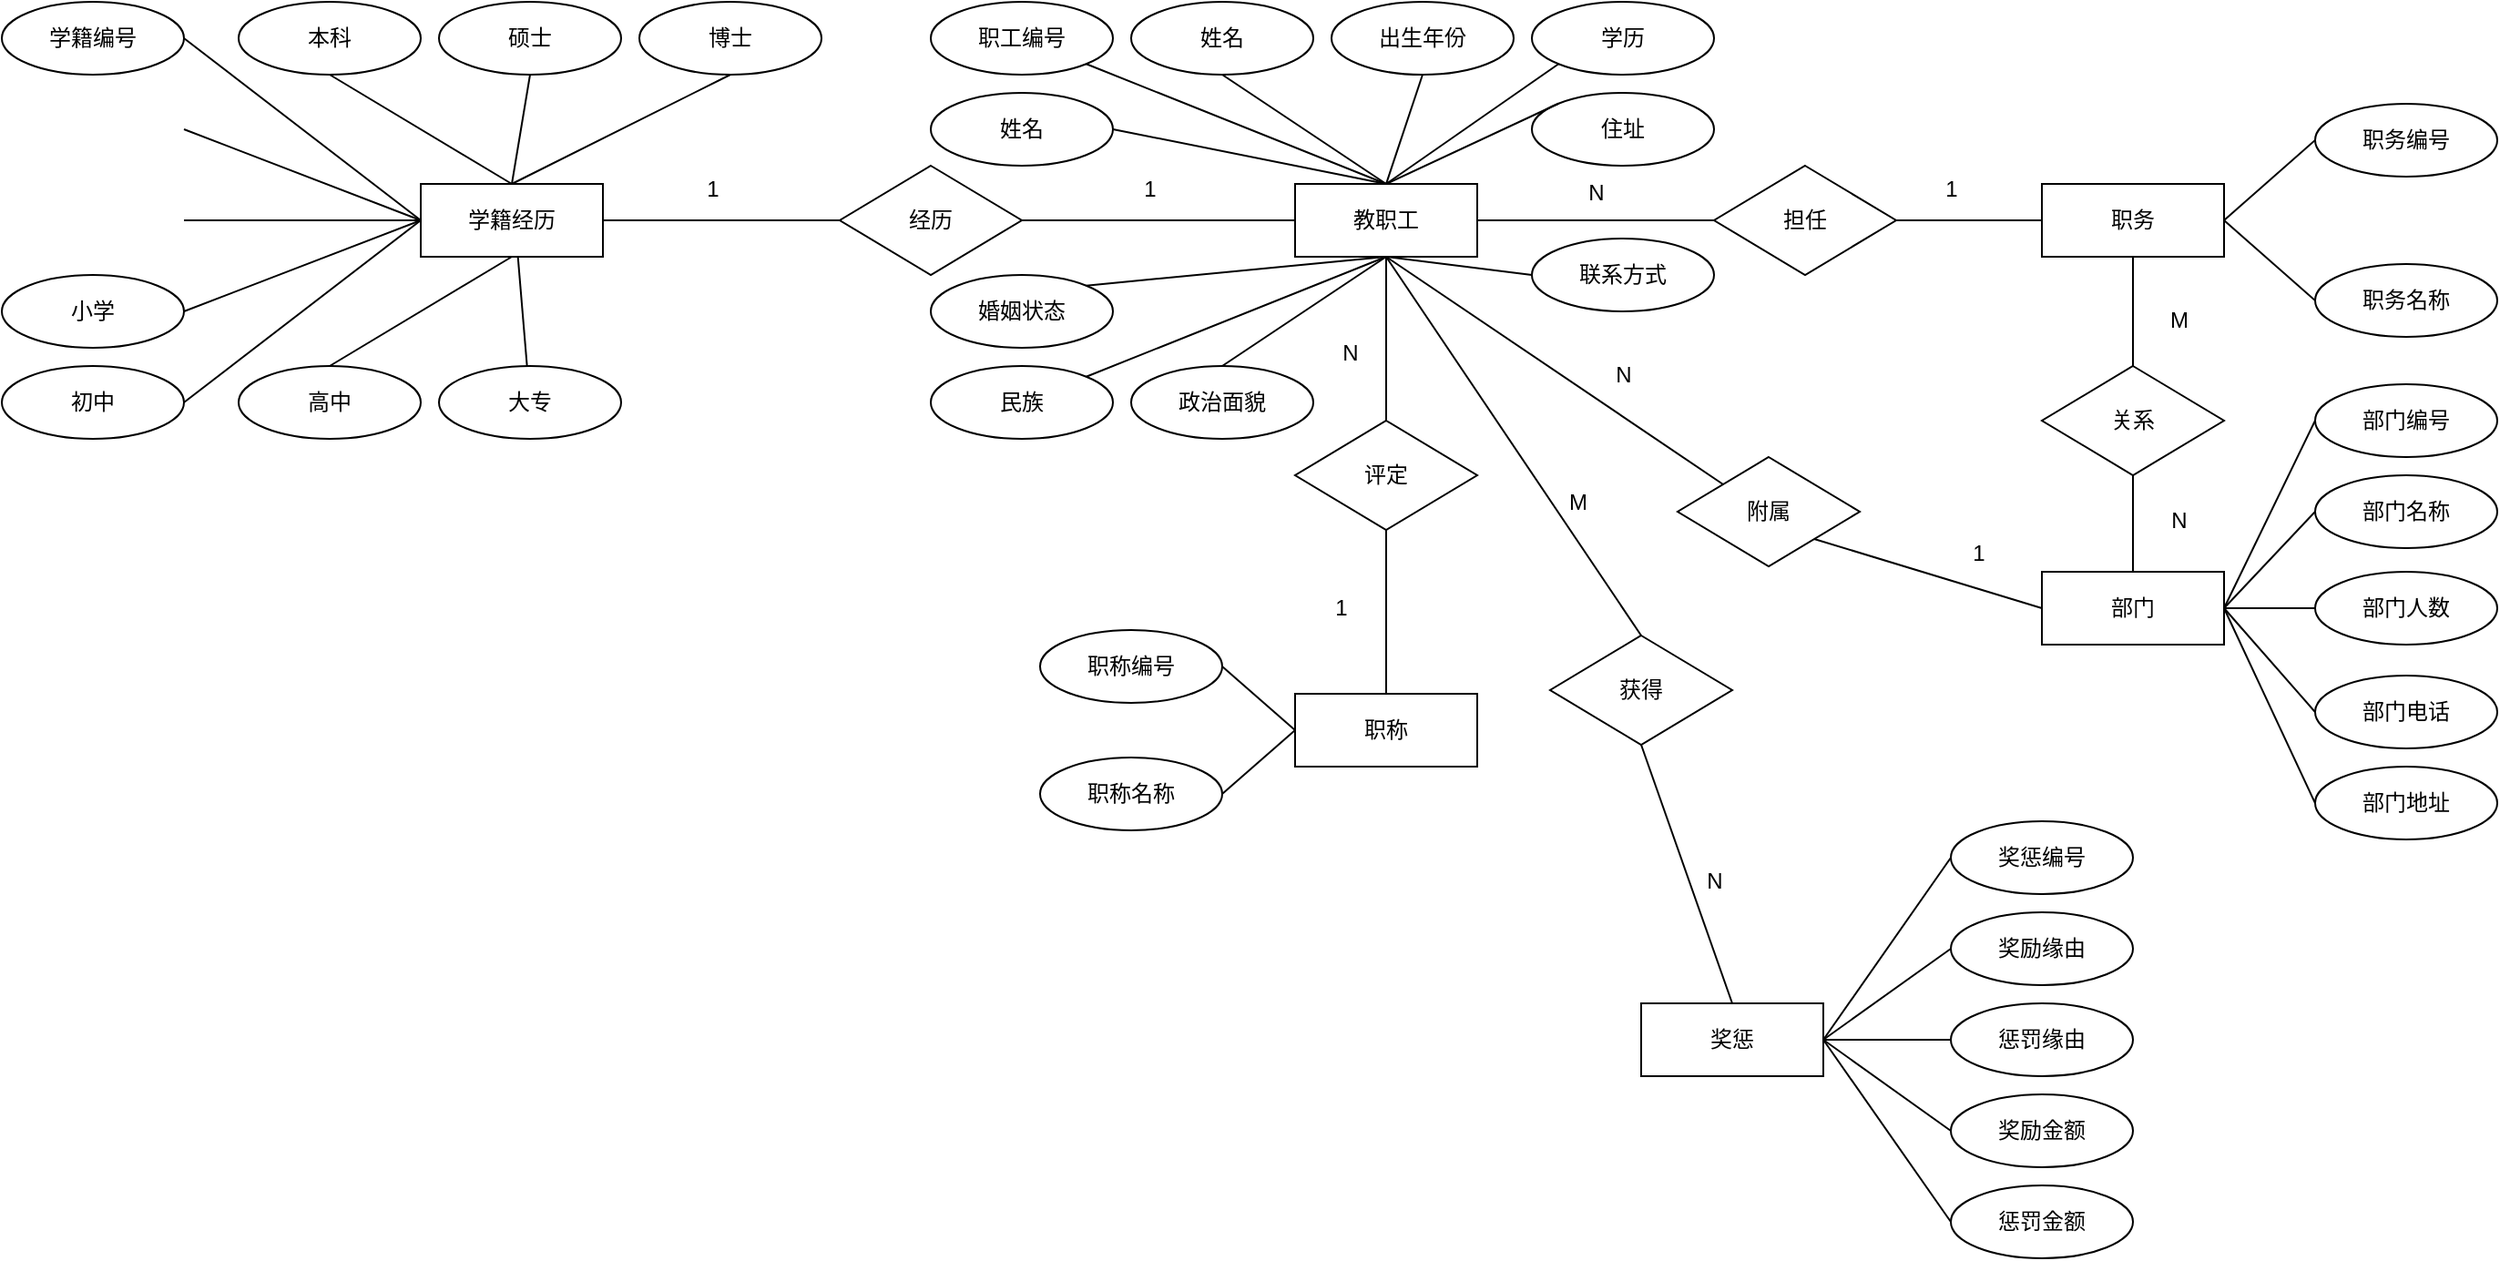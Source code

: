 <mxfile version="21.2.1" type="github">
  <diagram name="第 1 页" id="c6545cDlOgG6l57BLXd9">
    <mxGraphModel dx="1224" dy="723" grid="1" gridSize="10" guides="1" tooltips="1" connect="1" arrows="1" fold="1" page="0" pageScale="1" pageWidth="827" pageHeight="1169" math="0" shadow="0">
      <root>
        <mxCell id="0" />
        <mxCell id="1" parent="0" />
        <mxCell id="wR3M16szGRIk-EZS97ZV-12" style="rounded=0;orthogonalLoop=1;jettySize=auto;html=1;exitX=0.5;exitY=1;exitDx=0;exitDy=0;entryX=0.5;entryY=0;entryDx=0;entryDy=0;endArrow=none;endFill=0;" edge="1" parent="1" source="wR3M16szGRIk-EZS97ZV-1" target="wR3M16szGRIk-EZS97ZV-9">
          <mxGeometry relative="1" as="geometry" />
        </mxCell>
        <mxCell id="wR3M16szGRIk-EZS97ZV-13" style="rounded=0;orthogonalLoop=1;jettySize=auto;html=1;exitX=0.5;exitY=0;exitDx=0;exitDy=0;endArrow=none;endFill=0;" edge="1" parent="1" source="wR3M16szGRIk-EZS97ZV-1" target="wR3M16szGRIk-EZS97ZV-8">
          <mxGeometry relative="1" as="geometry" />
        </mxCell>
        <mxCell id="wR3M16szGRIk-EZS97ZV-14" style="rounded=0;orthogonalLoop=1;jettySize=auto;html=1;exitX=0.5;exitY=0;exitDx=0;exitDy=0;entryX=0.5;entryY=1;entryDx=0;entryDy=0;endArrow=none;endFill=0;" edge="1" parent="1" source="wR3M16szGRIk-EZS97ZV-1" target="wR3M16szGRIk-EZS97ZV-7">
          <mxGeometry relative="1" as="geometry" />
        </mxCell>
        <mxCell id="wR3M16szGRIk-EZS97ZV-15" style="rounded=0;orthogonalLoop=1;jettySize=auto;html=1;exitX=0.5;exitY=0;exitDx=0;exitDy=0;entryX=0.5;entryY=1;entryDx=0;entryDy=0;endArrow=none;endFill=0;" edge="1" parent="1" source="wR3M16szGRIk-EZS97ZV-1" target="wR3M16szGRIk-EZS97ZV-10">
          <mxGeometry relative="1" as="geometry" />
        </mxCell>
        <mxCell id="wR3M16szGRIk-EZS97ZV-16" style="rounded=0;orthogonalLoop=1;jettySize=auto;html=1;exitX=0.5;exitY=0;exitDx=0;exitDy=0;entryX=0.5;entryY=1;entryDx=0;entryDy=0;endArrow=none;endFill=0;" edge="1" parent="1" source="wR3M16szGRIk-EZS97ZV-1" target="wR3M16szGRIk-EZS97ZV-11">
          <mxGeometry relative="1" as="geometry" />
        </mxCell>
        <mxCell id="wR3M16szGRIk-EZS97ZV-1" value="学籍经历" style="whiteSpace=wrap;html=1;align=center;" vertex="1" parent="1">
          <mxGeometry x="260" y="170" width="100" height="40" as="geometry" />
        </mxCell>
        <mxCell id="wR3M16szGRIk-EZS97ZV-2" value="学籍编号" style="ellipse;whiteSpace=wrap;html=1;align=center;" vertex="1" parent="1">
          <mxGeometry x="30" y="70" width="100" height="40" as="geometry" />
        </mxCell>
        <mxCell id="wR3M16szGRIk-EZS97ZV-5" value="小学" style="ellipse;whiteSpace=wrap;html=1;align=center;" vertex="1" parent="1">
          <mxGeometry x="30" y="220" width="100" height="40" as="geometry" />
        </mxCell>
        <mxCell id="wR3M16szGRIk-EZS97ZV-6" value="初中" style="ellipse;whiteSpace=wrap;html=1;align=center;" vertex="1" parent="1">
          <mxGeometry x="30" y="270" width="100" height="40" as="geometry" />
        </mxCell>
        <mxCell id="wR3M16szGRIk-EZS97ZV-7" value="本科" style="ellipse;whiteSpace=wrap;html=1;align=center;" vertex="1" parent="1">
          <mxGeometry x="160" y="70" width="100" height="40" as="geometry" />
        </mxCell>
        <mxCell id="wR3M16szGRIk-EZS97ZV-8" value="大专" style="ellipse;whiteSpace=wrap;html=1;align=center;" vertex="1" parent="1">
          <mxGeometry x="270" y="270" width="100" height="40" as="geometry" />
        </mxCell>
        <mxCell id="wR3M16szGRIk-EZS97ZV-9" value="高中" style="ellipse;whiteSpace=wrap;html=1;align=center;" vertex="1" parent="1">
          <mxGeometry x="160" y="270" width="100" height="40" as="geometry" />
        </mxCell>
        <mxCell id="wR3M16szGRIk-EZS97ZV-10" value="硕士" style="ellipse;whiteSpace=wrap;html=1;align=center;" vertex="1" parent="1">
          <mxGeometry x="270" y="70" width="100" height="40" as="geometry" />
        </mxCell>
        <mxCell id="wR3M16szGRIk-EZS97ZV-11" value="博士" style="ellipse;whiteSpace=wrap;html=1;align=center;" vertex="1" parent="1">
          <mxGeometry x="380" y="70" width="100" height="40" as="geometry" />
        </mxCell>
        <mxCell id="wR3M16szGRIk-EZS97ZV-22" value="" style="endArrow=none;html=1;rounded=0;entryX=0;entryY=0.5;entryDx=0;entryDy=0;exitX=1;exitY=0.5;exitDx=0;exitDy=0;" edge="1" parent="1" source="wR3M16szGRIk-EZS97ZV-2" target="wR3M16szGRIk-EZS97ZV-1">
          <mxGeometry relative="1" as="geometry">
            <mxPoint x="60" y="230" as="sourcePoint" />
            <mxPoint x="220" y="230" as="targetPoint" />
          </mxGeometry>
        </mxCell>
        <mxCell id="wR3M16szGRIk-EZS97ZV-23" value="" style="endArrow=none;html=1;rounded=0;entryX=1;entryY=0.5;entryDx=0;entryDy=0;exitX=0;exitY=0.5;exitDx=0;exitDy=0;" edge="1" parent="1" source="wR3M16szGRIk-EZS97ZV-1" target="wR3M16szGRIk-EZS97ZV-5">
          <mxGeometry relative="1" as="geometry">
            <mxPoint x="360" y="260" as="sourcePoint" />
            <mxPoint x="580" y="200" as="targetPoint" />
          </mxGeometry>
        </mxCell>
        <mxCell id="wR3M16szGRIk-EZS97ZV-24" value="" style="endArrow=none;html=1;rounded=0;entryX=0;entryY=0.5;entryDx=0;entryDy=0;exitX=1;exitY=0.5;exitDx=0;exitDy=0;" edge="1" parent="1" target="wR3M16szGRIk-EZS97ZV-1">
          <mxGeometry relative="1" as="geometry">
            <mxPoint x="130" y="140" as="sourcePoint" />
            <mxPoint x="400" y="240" as="targetPoint" />
          </mxGeometry>
        </mxCell>
        <mxCell id="wR3M16szGRIk-EZS97ZV-25" value="" style="endArrow=none;html=1;rounded=0;entryX=1;entryY=0.5;entryDx=0;entryDy=0;exitX=0;exitY=0.5;exitDx=0;exitDy=0;" edge="1" parent="1" source="wR3M16szGRIk-EZS97ZV-1">
          <mxGeometry relative="1" as="geometry">
            <mxPoint x="350" y="270" as="sourcePoint" />
            <mxPoint x="130" y="190" as="targetPoint" />
          </mxGeometry>
        </mxCell>
        <mxCell id="wR3M16szGRIk-EZS97ZV-26" value="" style="endArrow=none;html=1;rounded=0;entryX=1;entryY=0.5;entryDx=0;entryDy=0;exitX=0;exitY=0.5;exitDx=0;exitDy=0;" edge="1" parent="1" source="wR3M16szGRIk-EZS97ZV-1" target="wR3M16szGRIk-EZS97ZV-6">
          <mxGeometry relative="1" as="geometry">
            <mxPoint x="390" y="240" as="sourcePoint" />
            <mxPoint x="610" y="180" as="targetPoint" />
          </mxGeometry>
        </mxCell>
        <mxCell id="wR3M16szGRIk-EZS97ZV-27" value="教职工" style="whiteSpace=wrap;html=1;align=center;" vertex="1" parent="1">
          <mxGeometry x="740" y="170" width="100" height="40" as="geometry" />
        </mxCell>
        <mxCell id="wR3M16szGRIk-EZS97ZV-28" value="职工编号" style="ellipse;whiteSpace=wrap;html=1;align=center;" vertex="1" parent="1">
          <mxGeometry x="540" y="70" width="100" height="40" as="geometry" />
        </mxCell>
        <mxCell id="wR3M16szGRIk-EZS97ZV-29" value="姓名" style="ellipse;whiteSpace=wrap;html=1;align=center;" vertex="1" parent="1">
          <mxGeometry x="540" y="120" width="100" height="40" as="geometry" />
        </mxCell>
        <mxCell id="wR3M16szGRIk-EZS97ZV-30" value="出生年份" style="ellipse;whiteSpace=wrap;html=1;align=center;" vertex="1" parent="1">
          <mxGeometry x="760" y="70" width="100" height="40" as="geometry" />
        </mxCell>
        <mxCell id="wR3M16szGRIk-EZS97ZV-31" value="学历" style="ellipse;whiteSpace=wrap;html=1;align=center;" vertex="1" parent="1">
          <mxGeometry x="870" y="70" width="100" height="40" as="geometry" />
        </mxCell>
        <mxCell id="wR3M16szGRIk-EZS97ZV-32" value="姓名" style="ellipse;whiteSpace=wrap;html=1;align=center;" vertex="1" parent="1">
          <mxGeometry x="650" y="70" width="100" height="40" as="geometry" />
        </mxCell>
        <mxCell id="wR3M16szGRIk-EZS97ZV-33" value="民族" style="ellipse;whiteSpace=wrap;html=1;align=center;" vertex="1" parent="1">
          <mxGeometry x="540" y="270" width="100" height="40" as="geometry" />
        </mxCell>
        <mxCell id="wR3M16szGRIk-EZS97ZV-34" value="婚姻状态" style="ellipse;whiteSpace=wrap;html=1;align=center;" vertex="1" parent="1">
          <mxGeometry x="540" y="220" width="100" height="40" as="geometry" />
        </mxCell>
        <mxCell id="wR3M16szGRIk-EZS97ZV-35" value="政治面貌" style="ellipse;whiteSpace=wrap;html=1;align=center;" vertex="1" parent="1">
          <mxGeometry x="650" y="270" width="100" height="40" as="geometry" />
        </mxCell>
        <mxCell id="wR3M16szGRIk-EZS97ZV-36" value="住址" style="ellipse;whiteSpace=wrap;html=1;align=center;" vertex="1" parent="1">
          <mxGeometry x="870" y="120" width="100" height="40" as="geometry" />
        </mxCell>
        <mxCell id="wR3M16szGRIk-EZS97ZV-37" value="联系方式" style="ellipse;whiteSpace=wrap;html=1;align=center;" vertex="1" parent="1">
          <mxGeometry x="870" y="200" width="100" height="40" as="geometry" />
        </mxCell>
        <mxCell id="wR3M16szGRIk-EZS97ZV-39" value="经历" style="shape=rhombus;perimeter=rhombusPerimeter;whiteSpace=wrap;html=1;align=center;" vertex="1" parent="1">
          <mxGeometry x="490" y="160" width="100" height="60" as="geometry" />
        </mxCell>
        <mxCell id="wR3M16szGRIk-EZS97ZV-40" value="" style="endArrow=none;html=1;rounded=0;exitX=1;exitY=0.5;exitDx=0;exitDy=0;entryX=0;entryY=0.5;entryDx=0;entryDy=0;" edge="1" parent="1" source="wR3M16szGRIk-EZS97ZV-39" target="wR3M16szGRIk-EZS97ZV-27">
          <mxGeometry relative="1" as="geometry">
            <mxPoint x="400" y="239.5" as="sourcePoint" />
            <mxPoint x="560" y="239.5" as="targetPoint" />
          </mxGeometry>
        </mxCell>
        <mxCell id="wR3M16szGRIk-EZS97ZV-41" value="" style="endArrow=none;html=1;rounded=0;exitX=1;exitY=0.5;exitDx=0;exitDy=0;entryX=0;entryY=0.5;entryDx=0;entryDy=0;" edge="1" parent="1" source="wR3M16szGRIk-EZS97ZV-1" target="wR3M16szGRIk-EZS97ZV-39">
          <mxGeometry relative="1" as="geometry">
            <mxPoint x="410" y="249.5" as="sourcePoint" />
            <mxPoint x="570" y="249.5" as="targetPoint" />
          </mxGeometry>
        </mxCell>
        <mxCell id="wR3M16szGRIk-EZS97ZV-42" value="1" style="text;html=1;align=center;verticalAlign=middle;resizable=0;points=[];autosize=1;strokeColor=none;fillColor=none;" vertex="1" parent="1">
          <mxGeometry x="405" y="158" width="30" height="30" as="geometry" />
        </mxCell>
        <mxCell id="wR3M16szGRIk-EZS97ZV-43" value="1" style="text;html=1;align=center;verticalAlign=middle;resizable=0;points=[];autosize=1;strokeColor=none;fillColor=none;" vertex="1" parent="1">
          <mxGeometry x="645" y="158" width="30" height="30" as="geometry" />
        </mxCell>
        <mxCell id="wR3M16szGRIk-EZS97ZV-44" value="" style="endArrow=none;html=1;rounded=0;exitX=1;exitY=0.5;exitDx=0;exitDy=0;entryX=0.5;entryY=0;entryDx=0;entryDy=0;" edge="1" parent="1" source="wR3M16szGRIk-EZS97ZV-29" target="wR3M16szGRIk-EZS97ZV-27">
          <mxGeometry relative="1" as="geometry">
            <mxPoint x="680" y="139.5" as="sourcePoint" />
            <mxPoint x="810" y="139.5" as="targetPoint" />
          </mxGeometry>
        </mxCell>
        <mxCell id="wR3M16szGRIk-EZS97ZV-45" value="" style="endArrow=none;html=1;rounded=0;exitX=1;exitY=1;exitDx=0;exitDy=0;entryX=0.5;entryY=0;entryDx=0;entryDy=0;" edge="1" parent="1" source="wR3M16szGRIk-EZS97ZV-28" target="wR3M16szGRIk-EZS97ZV-27">
          <mxGeometry relative="1" as="geometry">
            <mxPoint x="700" y="139.5" as="sourcePoint" />
            <mxPoint x="830" y="139.5" as="targetPoint" />
          </mxGeometry>
        </mxCell>
        <mxCell id="wR3M16szGRIk-EZS97ZV-46" value="" style="endArrow=none;html=1;rounded=0;exitX=0.5;exitY=1;exitDx=0;exitDy=0;entryX=0.5;entryY=0;entryDx=0;entryDy=0;" edge="1" parent="1" source="wR3M16szGRIk-EZS97ZV-32" target="wR3M16szGRIk-EZS97ZV-27">
          <mxGeometry relative="1" as="geometry">
            <mxPoint x="820" y="139.5" as="sourcePoint" />
            <mxPoint x="950" y="139.5" as="targetPoint" />
          </mxGeometry>
        </mxCell>
        <mxCell id="wR3M16szGRIk-EZS97ZV-47" value="" style="endArrow=none;html=1;rounded=0;exitX=0.5;exitY=1;exitDx=0;exitDy=0;entryX=0.5;entryY=0;entryDx=0;entryDy=0;" edge="1" parent="1" source="wR3M16szGRIk-EZS97ZV-30" target="wR3M16szGRIk-EZS97ZV-27">
          <mxGeometry relative="1" as="geometry">
            <mxPoint x="800" y="139.5" as="sourcePoint" />
            <mxPoint x="930" y="139.5" as="targetPoint" />
          </mxGeometry>
        </mxCell>
        <mxCell id="wR3M16szGRIk-EZS97ZV-48" value="" style="endArrow=none;html=1;rounded=0;exitX=0.5;exitY=0;exitDx=0;exitDy=0;entryX=0;entryY=1;entryDx=0;entryDy=0;" edge="1" parent="1" source="wR3M16szGRIk-EZS97ZV-27" target="wR3M16szGRIk-EZS97ZV-31">
          <mxGeometry relative="1" as="geometry">
            <mxPoint x="860" y="157" as="sourcePoint" />
            <mxPoint x="990" y="157" as="targetPoint" />
          </mxGeometry>
        </mxCell>
        <mxCell id="wR3M16szGRIk-EZS97ZV-49" value="" style="endArrow=none;html=1;rounded=0;exitX=1;exitY=0;exitDx=0;exitDy=0;entryX=0.5;entryY=1;entryDx=0;entryDy=0;" edge="1" parent="1" source="wR3M16szGRIk-EZS97ZV-34" target="wR3M16szGRIk-EZS97ZV-27">
          <mxGeometry relative="1" as="geometry">
            <mxPoint x="660" y="239.5" as="sourcePoint" />
            <mxPoint x="790" y="239.5" as="targetPoint" />
          </mxGeometry>
        </mxCell>
        <mxCell id="wR3M16szGRIk-EZS97ZV-50" value="" style="endArrow=none;html=1;rounded=0;exitX=1;exitY=0;exitDx=0;exitDy=0;entryX=0.5;entryY=1;entryDx=0;entryDy=0;" edge="1" parent="1" source="wR3M16szGRIk-EZS97ZV-33" target="wR3M16szGRIk-EZS97ZV-27">
          <mxGeometry relative="1" as="geometry">
            <mxPoint x="660" y="250" as="sourcePoint" />
            <mxPoint x="790" y="250" as="targetPoint" />
          </mxGeometry>
        </mxCell>
        <mxCell id="wR3M16szGRIk-EZS97ZV-51" value="" style="endArrow=none;html=1;rounded=0;exitX=0.5;exitY=0;exitDx=0;exitDy=0;entryX=0.5;entryY=1;entryDx=0;entryDy=0;" edge="1" parent="1" source="wR3M16szGRIk-EZS97ZV-35" target="wR3M16szGRIk-EZS97ZV-27">
          <mxGeometry relative="1" as="geometry">
            <mxPoint x="700" y="260" as="sourcePoint" />
            <mxPoint x="830" y="260" as="targetPoint" />
          </mxGeometry>
        </mxCell>
        <mxCell id="wR3M16szGRIk-EZS97ZV-52" value="" style="endArrow=none;html=1;rounded=0;exitX=0.5;exitY=0;exitDx=0;exitDy=0;entryX=0;entryY=0;entryDx=0;entryDy=0;" edge="1" parent="1" source="wR3M16szGRIk-EZS97ZV-27" target="wR3M16szGRIk-EZS97ZV-36">
          <mxGeometry relative="1" as="geometry">
            <mxPoint x="780" y="350" as="sourcePoint" />
            <mxPoint x="910" y="350" as="targetPoint" />
          </mxGeometry>
        </mxCell>
        <mxCell id="wR3M16szGRIk-EZS97ZV-53" value="" style="endArrow=none;html=1;rounded=0;exitX=0.5;exitY=1;exitDx=0;exitDy=0;entryX=0;entryY=0.5;entryDx=0;entryDy=0;" edge="1" parent="1" source="wR3M16szGRIk-EZS97ZV-27" target="wR3M16szGRIk-EZS97ZV-37">
          <mxGeometry relative="1" as="geometry">
            <mxPoint x="855" y="170" as="sourcePoint" />
            <mxPoint x="985" y="170" as="targetPoint" />
          </mxGeometry>
        </mxCell>
        <mxCell id="wR3M16szGRIk-EZS97ZV-54" value="职称" style="whiteSpace=wrap;html=1;align=center;" vertex="1" parent="1">
          <mxGeometry x="740" y="450" width="100" height="40" as="geometry" />
        </mxCell>
        <mxCell id="wR3M16szGRIk-EZS97ZV-55" value="职称编号" style="ellipse;whiteSpace=wrap;html=1;align=center;" vertex="1" parent="1">
          <mxGeometry x="600" y="415" width="100" height="40" as="geometry" />
        </mxCell>
        <mxCell id="wR3M16szGRIk-EZS97ZV-56" value="职称名称" style="ellipse;whiteSpace=wrap;html=1;align=center;" vertex="1" parent="1">
          <mxGeometry x="600" y="485" width="100" height="40" as="geometry" />
        </mxCell>
        <mxCell id="wR3M16szGRIk-EZS97ZV-57" value="" style="endArrow=none;html=1;rounded=0;exitX=1;exitY=0.5;exitDx=0;exitDy=0;entryX=0;entryY=0.5;entryDx=0;entryDy=0;" edge="1" parent="1" source="wR3M16szGRIk-EZS97ZV-55" target="wR3M16szGRIk-EZS97ZV-54">
          <mxGeometry relative="1" as="geometry">
            <mxPoint x="680" y="370" as="sourcePoint" />
            <mxPoint x="770" y="310" as="targetPoint" />
          </mxGeometry>
        </mxCell>
        <mxCell id="wR3M16szGRIk-EZS97ZV-58" value="" style="endArrow=none;html=1;rounded=0;exitX=1;exitY=0.5;exitDx=0;exitDy=0;entryX=0;entryY=0.5;entryDx=0;entryDy=0;" edge="1" parent="1" source="wR3M16szGRIk-EZS97ZV-56" target="wR3M16szGRIk-EZS97ZV-54">
          <mxGeometry relative="1" as="geometry">
            <mxPoint x="690" y="610" as="sourcePoint" />
            <mxPoint x="780" y="550" as="targetPoint" />
          </mxGeometry>
        </mxCell>
        <mxCell id="wR3M16szGRIk-EZS97ZV-59" value="评定" style="shape=rhombus;perimeter=rhombusPerimeter;whiteSpace=wrap;html=1;align=center;" vertex="1" parent="1">
          <mxGeometry x="740" y="300" width="100" height="60" as="geometry" />
        </mxCell>
        <mxCell id="wR3M16szGRIk-EZS97ZV-60" value="" style="endArrow=none;html=1;rounded=0;exitX=0.5;exitY=1;exitDx=0;exitDy=0;entryX=0.5;entryY=0;entryDx=0;entryDy=0;" edge="1" parent="1" source="wR3M16szGRIk-EZS97ZV-27" target="wR3M16szGRIk-EZS97ZV-59">
          <mxGeometry relative="1" as="geometry">
            <mxPoint x="790" y="260" as="sourcePoint" />
            <mxPoint x="830" y="295" as="targetPoint" />
          </mxGeometry>
        </mxCell>
        <mxCell id="wR3M16szGRIk-EZS97ZV-61" value="" style="endArrow=none;html=1;rounded=0;exitX=0.5;exitY=1;exitDx=0;exitDy=0;entryX=0.5;entryY=0;entryDx=0;entryDy=0;" edge="1" parent="1" source="wR3M16szGRIk-EZS97ZV-59" target="wR3M16szGRIk-EZS97ZV-54">
          <mxGeometry relative="1" as="geometry">
            <mxPoint x="880" y="410" as="sourcePoint" />
            <mxPoint x="920" y="445" as="targetPoint" />
          </mxGeometry>
        </mxCell>
        <mxCell id="wR3M16szGRIk-EZS97ZV-62" value="N" style="text;html=1;align=center;verticalAlign=middle;resizable=0;points=[];autosize=1;strokeColor=none;fillColor=none;" vertex="1" parent="1">
          <mxGeometry x="755" y="248" width="30" height="30" as="geometry" />
        </mxCell>
        <mxCell id="wR3M16szGRIk-EZS97ZV-63" value="1" style="text;html=1;align=center;verticalAlign=middle;resizable=0;points=[];autosize=1;strokeColor=none;fillColor=none;" vertex="1" parent="1">
          <mxGeometry x="750" y="388" width="30" height="30" as="geometry" />
        </mxCell>
        <mxCell id="wR3M16szGRIk-EZS97ZV-64" value="职务" style="whiteSpace=wrap;html=1;align=center;" vertex="1" parent="1">
          <mxGeometry x="1150" y="170" width="100" height="40" as="geometry" />
        </mxCell>
        <mxCell id="wR3M16szGRIk-EZS97ZV-65" value="担任" style="shape=rhombus;perimeter=rhombusPerimeter;whiteSpace=wrap;html=1;align=center;" vertex="1" parent="1">
          <mxGeometry x="970" y="160" width="100" height="60" as="geometry" />
        </mxCell>
        <mxCell id="wR3M16szGRIk-EZS97ZV-66" value="" style="endArrow=none;html=1;rounded=0;exitX=1;exitY=0.5;exitDx=0;exitDy=0;entryX=0;entryY=0.5;entryDx=0;entryDy=0;" edge="1" parent="1" source="wR3M16szGRIk-EZS97ZV-27" target="wR3M16szGRIk-EZS97ZV-65">
          <mxGeometry relative="1" as="geometry">
            <mxPoint x="1069" y="230" as="sourcePoint" />
            <mxPoint x="1069" y="320" as="targetPoint" />
          </mxGeometry>
        </mxCell>
        <mxCell id="wR3M16szGRIk-EZS97ZV-67" value="" style="endArrow=none;html=1;rounded=0;exitX=1;exitY=0.5;exitDx=0;exitDy=0;entryX=0;entryY=0.5;entryDx=0;entryDy=0;" edge="1" parent="1" source="wR3M16szGRIk-EZS97ZV-65" target="wR3M16szGRIk-EZS97ZV-64">
          <mxGeometry relative="1" as="geometry">
            <mxPoint x="1110" y="278" as="sourcePoint" />
            <mxPoint x="1240" y="278" as="targetPoint" />
          </mxGeometry>
        </mxCell>
        <mxCell id="wR3M16szGRIk-EZS97ZV-68" value="N" style="text;html=1;align=center;verticalAlign=middle;resizable=0;points=[];autosize=1;strokeColor=none;fillColor=none;" vertex="1" parent="1">
          <mxGeometry x="890" y="160" width="30" height="30" as="geometry" />
        </mxCell>
        <mxCell id="wR3M16szGRIk-EZS97ZV-69" value="1" style="text;html=1;align=center;verticalAlign=middle;resizable=0;points=[];autosize=1;strokeColor=none;fillColor=none;" vertex="1" parent="1">
          <mxGeometry x="1085" y="158" width="30" height="30" as="geometry" />
        </mxCell>
        <mxCell id="wR3M16szGRIk-EZS97ZV-70" value="职务编号" style="ellipse;whiteSpace=wrap;html=1;align=center;" vertex="1" parent="1">
          <mxGeometry x="1300" y="126" width="100" height="40" as="geometry" />
        </mxCell>
        <mxCell id="wR3M16szGRIk-EZS97ZV-71" value="职务名称" style="ellipse;whiteSpace=wrap;html=1;align=center;" vertex="1" parent="1">
          <mxGeometry x="1300" y="214" width="100" height="40" as="geometry" />
        </mxCell>
        <mxCell id="wR3M16szGRIk-EZS97ZV-72" value="" style="endArrow=none;html=1;rounded=0;exitX=1;exitY=0.5;exitDx=0;exitDy=0;entryX=0;entryY=0.5;entryDx=0;entryDy=0;" edge="1" parent="1" source="wR3M16szGRIk-EZS97ZV-64" target="wR3M16szGRIk-EZS97ZV-71">
          <mxGeometry relative="1" as="geometry">
            <mxPoint x="1150" y="280" as="sourcePoint" />
            <mxPoint x="1230" y="280" as="targetPoint" />
          </mxGeometry>
        </mxCell>
        <mxCell id="wR3M16szGRIk-EZS97ZV-73" value="" style="endArrow=none;html=1;rounded=0;exitX=1;exitY=0.5;exitDx=0;exitDy=0;entryX=0;entryY=0.5;entryDx=0;entryDy=0;" edge="1" parent="1" source="wR3M16szGRIk-EZS97ZV-64" target="wR3M16szGRIk-EZS97ZV-70">
          <mxGeometry relative="1" as="geometry">
            <mxPoint x="1300" y="188" as="sourcePoint" />
            <mxPoint x="1380" y="188" as="targetPoint" />
          </mxGeometry>
        </mxCell>
        <mxCell id="wR3M16szGRIk-EZS97ZV-74" value="部门" style="whiteSpace=wrap;html=1;align=center;" vertex="1" parent="1">
          <mxGeometry x="1150" y="383" width="100" height="40" as="geometry" />
        </mxCell>
        <mxCell id="wR3M16szGRIk-EZS97ZV-75" value="部门编号" style="ellipse;whiteSpace=wrap;html=1;align=center;" vertex="1" parent="1">
          <mxGeometry x="1300" y="280" width="100" height="40" as="geometry" />
        </mxCell>
        <mxCell id="wR3M16szGRIk-EZS97ZV-76" value="部门名称" style="ellipse;whiteSpace=wrap;html=1;align=center;" vertex="1" parent="1">
          <mxGeometry x="1300" y="330" width="100" height="40" as="geometry" />
        </mxCell>
        <mxCell id="wR3M16szGRIk-EZS97ZV-77" value="部门人数" style="ellipse;whiteSpace=wrap;html=1;align=center;" vertex="1" parent="1">
          <mxGeometry x="1300" y="383" width="100" height="40" as="geometry" />
        </mxCell>
        <mxCell id="wR3M16szGRIk-EZS97ZV-78" value="部门电话" style="ellipse;whiteSpace=wrap;html=1;align=center;" vertex="1" parent="1">
          <mxGeometry x="1300" y="440" width="100" height="40" as="geometry" />
        </mxCell>
        <mxCell id="wR3M16szGRIk-EZS97ZV-79" value="部门地址" style="ellipse;whiteSpace=wrap;html=1;align=center;" vertex="1" parent="1">
          <mxGeometry x="1300" y="490" width="100" height="40" as="geometry" />
        </mxCell>
        <mxCell id="wR3M16szGRIk-EZS97ZV-80" value="关系" style="shape=rhombus;perimeter=rhombusPerimeter;whiteSpace=wrap;html=1;align=center;" vertex="1" parent="1">
          <mxGeometry x="1150" y="270" width="100" height="60" as="geometry" />
        </mxCell>
        <mxCell id="wR3M16szGRIk-EZS97ZV-81" value="" style="endArrow=none;html=1;rounded=0;exitX=0.5;exitY=0;exitDx=0;exitDy=0;entryX=0.5;entryY=1;entryDx=0;entryDy=0;" edge="1" parent="1" source="wR3M16szGRIk-EZS97ZV-80" target="wR3M16szGRIk-EZS97ZV-64">
          <mxGeometry relative="1" as="geometry">
            <mxPoint x="1070" y="260" as="sourcePoint" />
            <mxPoint x="1150" y="260" as="targetPoint" />
          </mxGeometry>
        </mxCell>
        <mxCell id="wR3M16szGRIk-EZS97ZV-82" value="" style="endArrow=none;html=1;rounded=0;exitX=0.5;exitY=0;exitDx=0;exitDy=0;entryX=0.5;entryY=1;entryDx=0;entryDy=0;" edge="1" parent="1" source="wR3M16szGRIk-EZS97ZV-74" target="wR3M16szGRIk-EZS97ZV-80">
          <mxGeometry relative="1" as="geometry">
            <mxPoint x="1130" y="388" as="sourcePoint" />
            <mxPoint x="1130" y="328" as="targetPoint" />
          </mxGeometry>
        </mxCell>
        <mxCell id="wR3M16szGRIk-EZS97ZV-83" value="" style="endArrow=none;html=1;rounded=0;exitX=1;exitY=0.5;exitDx=0;exitDy=0;entryX=0;entryY=0.5;entryDx=0;entryDy=0;" edge="1" parent="1" source="wR3M16szGRIk-EZS97ZV-74" target="wR3M16szGRIk-EZS97ZV-75">
          <mxGeometry relative="1" as="geometry">
            <mxPoint x="1300" y="572.5" as="sourcePoint" />
            <mxPoint x="1310" y="447.5" as="targetPoint" />
          </mxGeometry>
        </mxCell>
        <mxCell id="wR3M16szGRIk-EZS97ZV-85" value="" style="endArrow=none;html=1;rounded=0;exitX=1;exitY=0.5;exitDx=0;exitDy=0;entryX=0;entryY=0.5;entryDx=0;entryDy=0;" edge="1" parent="1" source="wR3M16szGRIk-EZS97ZV-74" target="wR3M16szGRIk-EZS97ZV-79">
          <mxGeometry relative="1" as="geometry">
            <mxPoint x="1280" y="580" as="sourcePoint" />
            <mxPoint x="1280" y="520" as="targetPoint" />
          </mxGeometry>
        </mxCell>
        <mxCell id="wR3M16szGRIk-EZS97ZV-86" value="" style="endArrow=none;html=1;rounded=0;exitX=1;exitY=0.5;exitDx=0;exitDy=0;entryX=0;entryY=0.5;entryDx=0;entryDy=0;" edge="1" parent="1" source="wR3M16szGRIk-EZS97ZV-74" target="wR3M16szGRIk-EZS97ZV-78">
          <mxGeometry relative="1" as="geometry">
            <mxPoint x="1249" y="550" as="sourcePoint" />
            <mxPoint x="1249" y="490" as="targetPoint" />
          </mxGeometry>
        </mxCell>
        <mxCell id="wR3M16szGRIk-EZS97ZV-87" value="" style="endArrow=none;html=1;rounded=0;exitX=1;exitY=0.5;exitDx=0;exitDy=0;entryX=0;entryY=0.5;entryDx=0;entryDy=0;" edge="1" parent="1" source="wR3M16szGRIk-EZS97ZV-74" target="wR3M16szGRIk-EZS97ZV-77">
          <mxGeometry relative="1" as="geometry">
            <mxPoint x="1250" y="500" as="sourcePoint" />
            <mxPoint x="1250" y="440" as="targetPoint" />
          </mxGeometry>
        </mxCell>
        <mxCell id="wR3M16szGRIk-EZS97ZV-88" value="" style="endArrow=none;html=1;rounded=0;exitX=1;exitY=0.5;exitDx=0;exitDy=0;entryX=0;entryY=0.5;entryDx=0;entryDy=0;" edge="1" parent="1" source="wR3M16szGRIk-EZS97ZV-74" target="wR3M16szGRIk-EZS97ZV-76">
          <mxGeometry relative="1" as="geometry">
            <mxPoint x="1270" y="490" as="sourcePoint" />
            <mxPoint x="1270" y="430" as="targetPoint" />
          </mxGeometry>
        </mxCell>
        <mxCell id="wR3M16szGRIk-EZS97ZV-89" value="M" style="text;html=1;align=center;verticalAlign=middle;resizable=0;points=[];autosize=1;strokeColor=none;fillColor=none;" vertex="1" parent="1">
          <mxGeometry x="1210" y="230" width="30" height="30" as="geometry" />
        </mxCell>
        <mxCell id="wR3M16szGRIk-EZS97ZV-90" value="N" style="text;html=1;align=center;verticalAlign=middle;resizable=0;points=[];autosize=1;strokeColor=none;fillColor=none;" vertex="1" parent="1">
          <mxGeometry x="1210" y="340" width="30" height="30" as="geometry" />
        </mxCell>
        <mxCell id="wR3M16szGRIk-EZS97ZV-91" value="奖惩" style="whiteSpace=wrap;html=1;align=center;" vertex="1" parent="1">
          <mxGeometry x="930" y="620" width="100" height="40" as="geometry" />
        </mxCell>
        <mxCell id="wR3M16szGRIk-EZS97ZV-93" value="奖惩编号" style="ellipse;whiteSpace=wrap;html=1;align=center;" vertex="1" parent="1">
          <mxGeometry x="1100" y="520" width="100" height="40" as="geometry" />
        </mxCell>
        <mxCell id="wR3M16szGRIk-EZS97ZV-94" value="奖励缘由" style="ellipse;whiteSpace=wrap;html=1;align=center;" vertex="1" parent="1">
          <mxGeometry x="1100" y="570" width="100" height="40" as="geometry" />
        </mxCell>
        <mxCell id="wR3M16szGRIk-EZS97ZV-95" value="惩罚缘由" style="ellipse;whiteSpace=wrap;html=1;align=center;" vertex="1" parent="1">
          <mxGeometry x="1100" y="620" width="100" height="40" as="geometry" />
        </mxCell>
        <mxCell id="wR3M16szGRIk-EZS97ZV-97" value="奖励金额" style="ellipse;whiteSpace=wrap;html=1;align=center;" vertex="1" parent="1">
          <mxGeometry x="1100" y="670" width="100" height="40" as="geometry" />
        </mxCell>
        <mxCell id="wR3M16szGRIk-EZS97ZV-98" value="惩罚金额" style="ellipse;whiteSpace=wrap;html=1;align=center;" vertex="1" parent="1">
          <mxGeometry x="1100" y="720" width="100" height="40" as="geometry" />
        </mxCell>
        <mxCell id="wR3M16szGRIk-EZS97ZV-99" value="" style="endArrow=none;html=1;rounded=0;exitX=1;exitY=0.5;exitDx=0;exitDy=0;entryX=0;entryY=0.5;entryDx=0;entryDy=0;" edge="1" parent="1" source="wR3M16szGRIk-EZS97ZV-91" target="wR3M16szGRIk-EZS97ZV-93">
          <mxGeometry relative="1" as="geometry">
            <mxPoint x="990" y="570" as="sourcePoint" />
            <mxPoint x="990" y="510" as="targetPoint" />
          </mxGeometry>
        </mxCell>
        <mxCell id="wR3M16szGRIk-EZS97ZV-100" value="" style="endArrow=none;html=1;rounded=0;exitX=1;exitY=0.5;exitDx=0;exitDy=0;entryX=0;entryY=0.5;entryDx=0;entryDy=0;" edge="1" parent="1" source="wR3M16szGRIk-EZS97ZV-91" target="wR3M16szGRIk-EZS97ZV-94">
          <mxGeometry relative="1" as="geometry">
            <mxPoint x="985" y="770" as="sourcePoint" />
            <mxPoint x="1055" y="670" as="targetPoint" />
          </mxGeometry>
        </mxCell>
        <mxCell id="wR3M16szGRIk-EZS97ZV-101" value="" style="endArrow=none;html=1;rounded=0;exitX=1;exitY=0.5;exitDx=0;exitDy=0;entryX=0;entryY=0.5;entryDx=0;entryDy=0;" edge="1" parent="1" source="wR3M16szGRIk-EZS97ZV-91" target="wR3M16szGRIk-EZS97ZV-95">
          <mxGeometry relative="1" as="geometry">
            <mxPoint x="985" y="810" as="sourcePoint" />
            <mxPoint x="1055" y="710" as="targetPoint" />
          </mxGeometry>
        </mxCell>
        <mxCell id="wR3M16szGRIk-EZS97ZV-102" value="" style="endArrow=none;html=1;rounded=0;exitX=1;exitY=0.5;exitDx=0;exitDy=0;entryX=0;entryY=0.5;entryDx=0;entryDy=0;" edge="1" parent="1" source="wR3M16szGRIk-EZS97ZV-91" target="wR3M16szGRIk-EZS97ZV-97">
          <mxGeometry relative="1" as="geometry">
            <mxPoint x="1000" y="800" as="sourcePoint" />
            <mxPoint x="1070" y="700" as="targetPoint" />
          </mxGeometry>
        </mxCell>
        <mxCell id="wR3M16szGRIk-EZS97ZV-103" value="" style="endArrow=none;html=1;rounded=0;exitX=1;exitY=0.5;exitDx=0;exitDy=0;entryX=0;entryY=0.5;entryDx=0;entryDy=0;" edge="1" parent="1" source="wR3M16szGRIk-EZS97ZV-91" target="wR3M16szGRIk-EZS97ZV-98">
          <mxGeometry relative="1" as="geometry">
            <mxPoint x="950" y="840" as="sourcePoint" />
            <mxPoint x="1020" y="740" as="targetPoint" />
          </mxGeometry>
        </mxCell>
        <mxCell id="wR3M16szGRIk-EZS97ZV-104" value="获得" style="shape=rhombus;perimeter=rhombusPerimeter;whiteSpace=wrap;html=1;align=center;" vertex="1" parent="1">
          <mxGeometry x="880" y="418" width="100" height="60" as="geometry" />
        </mxCell>
        <mxCell id="wR3M16szGRIk-EZS97ZV-105" value="" style="endArrow=none;html=1;rounded=0;exitX=0.5;exitY=1;exitDx=0;exitDy=0;entryX=0.5;entryY=0;entryDx=0;entryDy=0;" edge="1" parent="1" source="wR3M16szGRIk-EZS97ZV-27" target="wR3M16szGRIk-EZS97ZV-104">
          <mxGeometry relative="1" as="geometry">
            <mxPoint x="960" y="405" as="sourcePoint" />
            <mxPoint x="1030" y="305" as="targetPoint" />
          </mxGeometry>
        </mxCell>
        <mxCell id="wR3M16szGRIk-EZS97ZV-106" value="" style="endArrow=none;html=1;rounded=0;exitX=0.5;exitY=1;exitDx=0;exitDy=0;entryX=0.5;entryY=0;entryDx=0;entryDy=0;" edge="1" parent="1" source="wR3M16szGRIk-EZS97ZV-104" target="wR3M16szGRIk-EZS97ZV-91">
          <mxGeometry relative="1" as="geometry">
            <mxPoint x="780" y="552" as="sourcePoint" />
            <mxPoint x="920" y="760" as="targetPoint" />
          </mxGeometry>
        </mxCell>
        <mxCell id="wR3M16szGRIk-EZS97ZV-107" value="M" style="text;html=1;align=center;verticalAlign=middle;resizable=0;points=[];autosize=1;strokeColor=none;fillColor=none;" vertex="1" parent="1">
          <mxGeometry x="880" y="330" width="30" height="30" as="geometry" />
        </mxCell>
        <mxCell id="wR3M16szGRIk-EZS97ZV-108" value="N" style="text;html=1;align=center;verticalAlign=middle;resizable=0;points=[];autosize=1;strokeColor=none;fillColor=none;" vertex="1" parent="1">
          <mxGeometry x="955" y="538" width="30" height="30" as="geometry" />
        </mxCell>
        <mxCell id="wR3M16szGRIk-EZS97ZV-109" value="附属" style="shape=rhombus;perimeter=rhombusPerimeter;whiteSpace=wrap;html=1;align=center;" vertex="1" parent="1">
          <mxGeometry x="950" y="320" width="100" height="60" as="geometry" />
        </mxCell>
        <mxCell id="wR3M16szGRIk-EZS97ZV-110" value="" style="endArrow=none;html=1;rounded=0;exitX=0.5;exitY=1;exitDx=0;exitDy=0;entryX=0;entryY=0;entryDx=0;entryDy=0;" edge="1" parent="1" source="wR3M16szGRIk-EZS97ZV-27" target="wR3M16szGRIk-EZS97ZV-109">
          <mxGeometry relative="1" as="geometry">
            <mxPoint x="900" y="240" as="sourcePoint" />
            <mxPoint x="1040" y="448" as="targetPoint" />
          </mxGeometry>
        </mxCell>
        <mxCell id="wR3M16szGRIk-EZS97ZV-112" value="" style="endArrow=none;html=1;rounded=0;exitX=1;exitY=1;exitDx=0;exitDy=0;entryX=0;entryY=0.5;entryDx=0;entryDy=0;" edge="1" parent="1" source="wR3M16szGRIk-EZS97ZV-109" target="wR3M16szGRIk-EZS97ZV-74">
          <mxGeometry relative="1" as="geometry">
            <mxPoint x="1030" y="459.5" as="sourcePoint" />
            <mxPoint x="1190" y="459.5" as="targetPoint" />
          </mxGeometry>
        </mxCell>
        <mxCell id="wR3M16szGRIk-EZS97ZV-113" value="N" style="text;html=1;align=center;verticalAlign=middle;resizable=0;points=[];autosize=1;strokeColor=none;fillColor=none;" vertex="1" parent="1">
          <mxGeometry x="905" y="260" width="30" height="30" as="geometry" />
        </mxCell>
        <mxCell id="wR3M16szGRIk-EZS97ZV-114" value="1" style="text;html=1;align=center;verticalAlign=middle;resizable=0;points=[];autosize=1;strokeColor=none;fillColor=none;" vertex="1" parent="1">
          <mxGeometry x="1100" y="358" width="30" height="30" as="geometry" />
        </mxCell>
      </root>
    </mxGraphModel>
  </diagram>
</mxfile>
